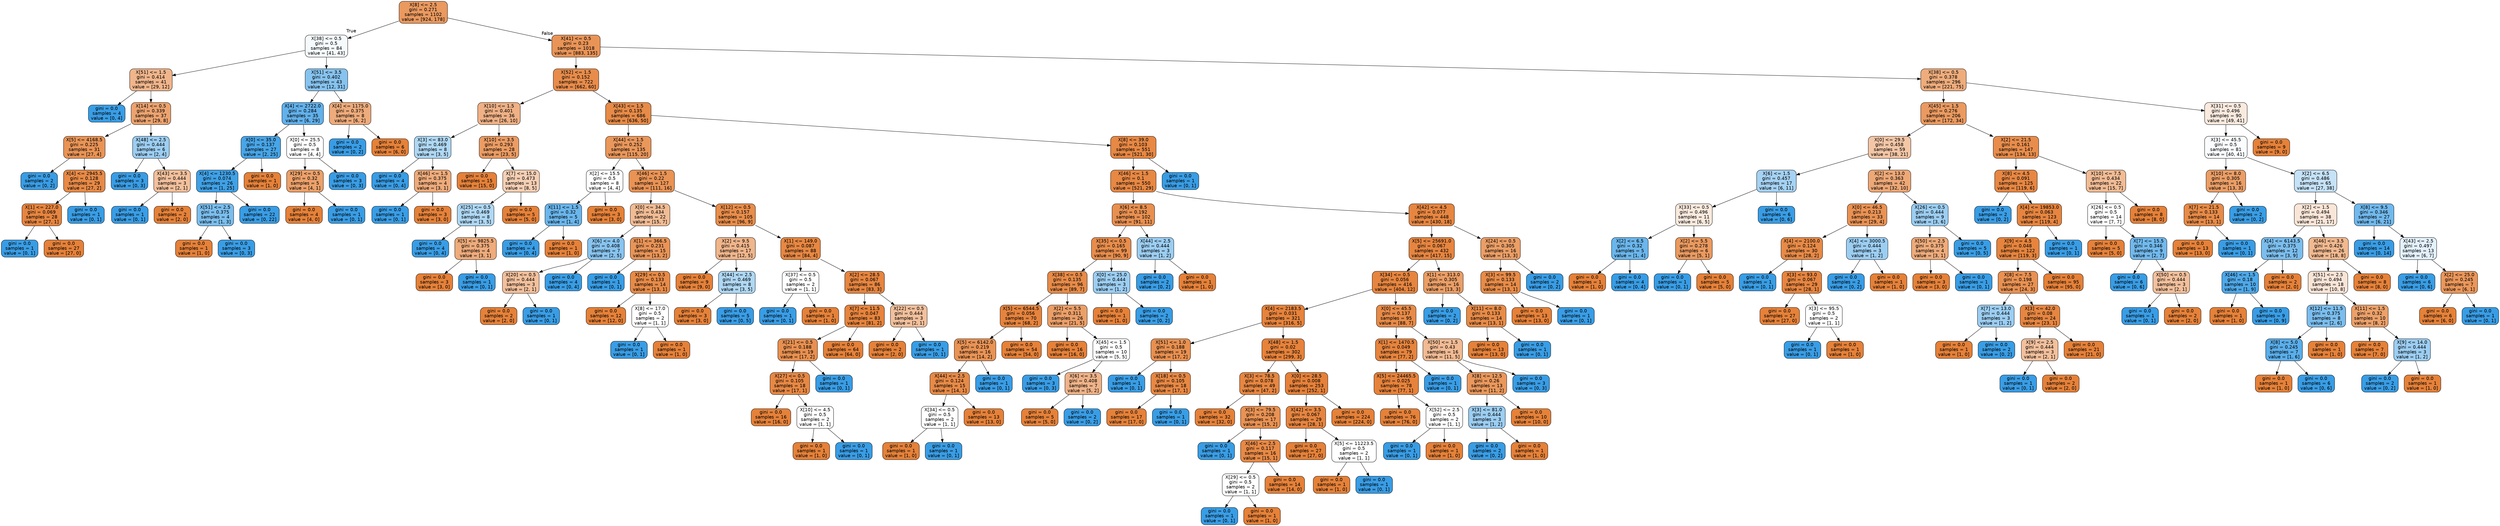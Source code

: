 digraph Tree {
node [shape=box, style="filled, rounded", color="black", fontname=helvetica] ;
edge [fontname=helvetica] ;
0 [label="X[8] <= 2.5\ngini = 0.271\nsamples = 1102\nvalue = [924, 178]", fillcolor="#e58139ce"] ;
1 [label="X[38] <= 0.5\ngini = 0.5\nsamples = 84\nvalue = [41, 43]", fillcolor="#399de50c"] ;
0 -> 1 [labeldistance=2.5, labelangle=45, headlabel="True"] ;
2 [label="X[51] <= 1.5\ngini = 0.414\nsamples = 41\nvalue = [29, 12]", fillcolor="#e5813995"] ;
1 -> 2 ;
3 [label="gini = 0.0\nsamples = 4\nvalue = [0, 4]", fillcolor="#399de5ff"] ;
2 -> 3 ;
4 [label="X[14] <= 0.5\ngini = 0.339\nsamples = 37\nvalue = [29, 8]", fillcolor="#e58139b9"] ;
2 -> 4 ;
5 [label="X[5] <= 4168.5\ngini = 0.225\nsamples = 31\nvalue = [27, 4]", fillcolor="#e58139d9"] ;
4 -> 5 ;
6 [label="gini = 0.0\nsamples = 2\nvalue = [0, 2]", fillcolor="#399de5ff"] ;
5 -> 6 ;
7 [label="X[4] <= 2945.5\ngini = 0.128\nsamples = 29\nvalue = [27, 2]", fillcolor="#e58139ec"] ;
5 -> 7 ;
8 [label="X[1] <= 227.0\ngini = 0.069\nsamples = 28\nvalue = [27, 1]", fillcolor="#e58139f6"] ;
7 -> 8 ;
9 [label="gini = 0.0\nsamples = 1\nvalue = [0, 1]", fillcolor="#399de5ff"] ;
8 -> 9 ;
10 [label="gini = 0.0\nsamples = 27\nvalue = [27, 0]", fillcolor="#e58139ff"] ;
8 -> 10 ;
11 [label="gini = 0.0\nsamples = 1\nvalue = [0, 1]", fillcolor="#399de5ff"] ;
7 -> 11 ;
12 [label="X[48] <= 2.5\ngini = 0.444\nsamples = 6\nvalue = [2, 4]", fillcolor="#399de57f"] ;
4 -> 12 ;
13 [label="gini = 0.0\nsamples = 3\nvalue = [0, 3]", fillcolor="#399de5ff"] ;
12 -> 13 ;
14 [label="X[43] <= 3.5\ngini = 0.444\nsamples = 3\nvalue = [2, 1]", fillcolor="#e581397f"] ;
12 -> 14 ;
15 [label="gini = 0.0\nsamples = 1\nvalue = [0, 1]", fillcolor="#399de5ff"] ;
14 -> 15 ;
16 [label="gini = 0.0\nsamples = 2\nvalue = [2, 0]", fillcolor="#e58139ff"] ;
14 -> 16 ;
17 [label="X[51] <= 3.5\ngini = 0.402\nsamples = 43\nvalue = [12, 31]", fillcolor="#399de59c"] ;
1 -> 17 ;
18 [label="X[4] <= 2722.0\ngini = 0.284\nsamples = 35\nvalue = [6, 29]", fillcolor="#399de5ca"] ;
17 -> 18 ;
19 [label="X[0] <= 35.0\ngini = 0.137\nsamples = 27\nvalue = [2, 25]", fillcolor="#399de5eb"] ;
18 -> 19 ;
20 [label="X[4] <= 1230.5\ngini = 0.074\nsamples = 26\nvalue = [1, 25]", fillcolor="#399de5f5"] ;
19 -> 20 ;
21 [label="X[51] <= 2.5\ngini = 0.375\nsamples = 4\nvalue = [1, 3]", fillcolor="#399de5aa"] ;
20 -> 21 ;
22 [label="gini = 0.0\nsamples = 1\nvalue = [1, 0]", fillcolor="#e58139ff"] ;
21 -> 22 ;
23 [label="gini = 0.0\nsamples = 3\nvalue = [0, 3]", fillcolor="#399de5ff"] ;
21 -> 23 ;
24 [label="gini = 0.0\nsamples = 22\nvalue = [0, 22]", fillcolor="#399de5ff"] ;
20 -> 24 ;
25 [label="gini = 0.0\nsamples = 1\nvalue = [1, 0]", fillcolor="#e58139ff"] ;
19 -> 25 ;
26 [label="X[0] <= 25.5\ngini = 0.5\nsamples = 8\nvalue = [4, 4]", fillcolor="#e5813900"] ;
18 -> 26 ;
27 [label="X[29] <= 0.5\ngini = 0.32\nsamples = 5\nvalue = [4, 1]", fillcolor="#e58139bf"] ;
26 -> 27 ;
28 [label="gini = 0.0\nsamples = 4\nvalue = [4, 0]", fillcolor="#e58139ff"] ;
27 -> 28 ;
29 [label="gini = 0.0\nsamples = 1\nvalue = [0, 1]", fillcolor="#399de5ff"] ;
27 -> 29 ;
30 [label="gini = 0.0\nsamples = 3\nvalue = [0, 3]", fillcolor="#399de5ff"] ;
26 -> 30 ;
31 [label="X[4] <= 1175.0\ngini = 0.375\nsamples = 8\nvalue = [6, 2]", fillcolor="#e58139aa"] ;
17 -> 31 ;
32 [label="gini = 0.0\nsamples = 2\nvalue = [0, 2]", fillcolor="#399de5ff"] ;
31 -> 32 ;
33 [label="gini = 0.0\nsamples = 6\nvalue = [6, 0]", fillcolor="#e58139ff"] ;
31 -> 33 ;
34 [label="X[41] <= 0.5\ngini = 0.23\nsamples = 1018\nvalue = [883, 135]", fillcolor="#e58139d8"] ;
0 -> 34 [labeldistance=2.5, labelangle=-45, headlabel="False"] ;
35 [label="X[52] <= 1.5\ngini = 0.152\nsamples = 722\nvalue = [662, 60]", fillcolor="#e58139e8"] ;
34 -> 35 ;
36 [label="X[10] <= 1.5\ngini = 0.401\nsamples = 36\nvalue = [26, 10]", fillcolor="#e581399d"] ;
35 -> 36 ;
37 [label="X[3] <= 83.0\ngini = 0.469\nsamples = 8\nvalue = [3, 5]", fillcolor="#399de566"] ;
36 -> 37 ;
38 [label="gini = 0.0\nsamples = 4\nvalue = [0, 4]", fillcolor="#399de5ff"] ;
37 -> 38 ;
39 [label="X[46] <= 1.5\ngini = 0.375\nsamples = 4\nvalue = [3, 1]", fillcolor="#e58139aa"] ;
37 -> 39 ;
40 [label="gini = 0.0\nsamples = 1\nvalue = [0, 1]", fillcolor="#399de5ff"] ;
39 -> 40 ;
41 [label="gini = 0.0\nsamples = 3\nvalue = [3, 0]", fillcolor="#e58139ff"] ;
39 -> 41 ;
42 [label="X[10] <= 3.5\ngini = 0.293\nsamples = 28\nvalue = [23, 5]", fillcolor="#e58139c8"] ;
36 -> 42 ;
43 [label="gini = 0.0\nsamples = 15\nvalue = [15, 0]", fillcolor="#e58139ff"] ;
42 -> 43 ;
44 [label="X[7] <= 15.0\ngini = 0.473\nsamples = 13\nvalue = [8, 5]", fillcolor="#e5813960"] ;
42 -> 44 ;
45 [label="X[25] <= 0.5\ngini = 0.469\nsamples = 8\nvalue = [3, 5]", fillcolor="#399de566"] ;
44 -> 45 ;
46 [label="gini = 0.0\nsamples = 4\nvalue = [0, 4]", fillcolor="#399de5ff"] ;
45 -> 46 ;
47 [label="X[5] <= 9825.5\ngini = 0.375\nsamples = 4\nvalue = [3, 1]", fillcolor="#e58139aa"] ;
45 -> 47 ;
48 [label="gini = 0.0\nsamples = 3\nvalue = [3, 0]", fillcolor="#e58139ff"] ;
47 -> 48 ;
49 [label="gini = 0.0\nsamples = 1\nvalue = [0, 1]", fillcolor="#399de5ff"] ;
47 -> 49 ;
50 [label="gini = 0.0\nsamples = 5\nvalue = [5, 0]", fillcolor="#e58139ff"] ;
44 -> 50 ;
51 [label="X[43] <= 1.5\ngini = 0.135\nsamples = 686\nvalue = [636, 50]", fillcolor="#e58139eb"] ;
35 -> 51 ;
52 [label="X[44] <= 1.5\ngini = 0.252\nsamples = 135\nvalue = [115, 20]", fillcolor="#e58139d3"] ;
51 -> 52 ;
53 [label="X[2] <= 15.5\ngini = 0.5\nsamples = 8\nvalue = [4, 4]", fillcolor="#e5813900"] ;
52 -> 53 ;
54 [label="X[11] <= 1.5\ngini = 0.32\nsamples = 5\nvalue = [1, 4]", fillcolor="#399de5bf"] ;
53 -> 54 ;
55 [label="gini = 0.0\nsamples = 4\nvalue = [0, 4]", fillcolor="#399de5ff"] ;
54 -> 55 ;
56 [label="gini = 0.0\nsamples = 1\nvalue = [1, 0]", fillcolor="#e58139ff"] ;
54 -> 56 ;
57 [label="gini = 0.0\nsamples = 3\nvalue = [3, 0]", fillcolor="#e58139ff"] ;
53 -> 57 ;
58 [label="X[46] <= 1.5\ngini = 0.22\nsamples = 127\nvalue = [111, 16]", fillcolor="#e58139da"] ;
52 -> 58 ;
59 [label="X[0] <= 34.5\ngini = 0.434\nsamples = 22\nvalue = [15, 7]", fillcolor="#e5813988"] ;
58 -> 59 ;
60 [label="X[6] <= 4.0\ngini = 0.408\nsamples = 7\nvalue = [2, 5]", fillcolor="#399de599"] ;
59 -> 60 ;
61 [label="X[20] <= 0.5\ngini = 0.444\nsamples = 3\nvalue = [2, 1]", fillcolor="#e581397f"] ;
60 -> 61 ;
62 [label="gini = 0.0\nsamples = 2\nvalue = [2, 0]", fillcolor="#e58139ff"] ;
61 -> 62 ;
63 [label="gini = 0.0\nsamples = 1\nvalue = [0, 1]", fillcolor="#399de5ff"] ;
61 -> 63 ;
64 [label="gini = 0.0\nsamples = 4\nvalue = [0, 4]", fillcolor="#399de5ff"] ;
60 -> 64 ;
65 [label="X[1] <= 366.5\ngini = 0.231\nsamples = 15\nvalue = [13, 2]", fillcolor="#e58139d8"] ;
59 -> 65 ;
66 [label="gini = 0.0\nsamples = 1\nvalue = [0, 1]", fillcolor="#399de5ff"] ;
65 -> 66 ;
67 [label="X[29] <= 0.5\ngini = 0.133\nsamples = 14\nvalue = [13, 1]", fillcolor="#e58139eb"] ;
65 -> 67 ;
68 [label="gini = 0.0\nsamples = 12\nvalue = [12, 0]", fillcolor="#e58139ff"] ;
67 -> 68 ;
69 [label="X[8] <= 17.0\ngini = 0.5\nsamples = 2\nvalue = [1, 1]", fillcolor="#e5813900"] ;
67 -> 69 ;
70 [label="gini = 0.0\nsamples = 1\nvalue = [0, 1]", fillcolor="#399de5ff"] ;
69 -> 70 ;
71 [label="gini = 0.0\nsamples = 1\nvalue = [1, 0]", fillcolor="#e58139ff"] ;
69 -> 71 ;
72 [label="X[12] <= 0.5\ngini = 0.157\nsamples = 105\nvalue = [96, 9]", fillcolor="#e58139e7"] ;
58 -> 72 ;
73 [label="X[2] <= 9.5\ngini = 0.415\nsamples = 17\nvalue = [12, 5]", fillcolor="#e5813995"] ;
72 -> 73 ;
74 [label="gini = 0.0\nsamples = 9\nvalue = [9, 0]", fillcolor="#e58139ff"] ;
73 -> 74 ;
75 [label="X[44] <= 2.5\ngini = 0.469\nsamples = 8\nvalue = [3, 5]", fillcolor="#399de566"] ;
73 -> 75 ;
76 [label="gini = 0.0\nsamples = 3\nvalue = [3, 0]", fillcolor="#e58139ff"] ;
75 -> 76 ;
77 [label="gini = 0.0\nsamples = 5\nvalue = [0, 5]", fillcolor="#399de5ff"] ;
75 -> 77 ;
78 [label="X[1] <= 149.0\ngini = 0.087\nsamples = 88\nvalue = [84, 4]", fillcolor="#e58139f3"] ;
72 -> 78 ;
79 [label="X[37] <= 0.5\ngini = 0.5\nsamples = 2\nvalue = [1, 1]", fillcolor="#e5813900"] ;
78 -> 79 ;
80 [label="gini = 0.0\nsamples = 1\nvalue = [0, 1]", fillcolor="#399de5ff"] ;
79 -> 80 ;
81 [label="gini = 0.0\nsamples = 1\nvalue = [1, 0]", fillcolor="#e58139ff"] ;
79 -> 81 ;
82 [label="X[2] <= 28.5\ngini = 0.067\nsamples = 86\nvalue = [83, 3]", fillcolor="#e58139f6"] ;
78 -> 82 ;
83 [label="X[7] <= 11.5\ngini = 0.047\nsamples = 83\nvalue = [81, 2]", fillcolor="#e58139f9"] ;
82 -> 83 ;
84 [label="X[21] <= 0.5\ngini = 0.188\nsamples = 19\nvalue = [17, 2]", fillcolor="#e58139e1"] ;
83 -> 84 ;
85 [label="X[27] <= 0.5\ngini = 0.105\nsamples = 18\nvalue = [17, 1]", fillcolor="#e58139f0"] ;
84 -> 85 ;
86 [label="gini = 0.0\nsamples = 16\nvalue = [16, 0]", fillcolor="#e58139ff"] ;
85 -> 86 ;
87 [label="X[10] <= 4.5\ngini = 0.5\nsamples = 2\nvalue = [1, 1]", fillcolor="#e5813900"] ;
85 -> 87 ;
88 [label="gini = 0.0\nsamples = 1\nvalue = [1, 0]", fillcolor="#e58139ff"] ;
87 -> 88 ;
89 [label="gini = 0.0\nsamples = 1\nvalue = [0, 1]", fillcolor="#399de5ff"] ;
87 -> 89 ;
90 [label="gini = 0.0\nsamples = 1\nvalue = [0, 1]", fillcolor="#399de5ff"] ;
84 -> 90 ;
91 [label="gini = 0.0\nsamples = 64\nvalue = [64, 0]", fillcolor="#e58139ff"] ;
83 -> 91 ;
92 [label="X[22] <= 0.5\ngini = 0.444\nsamples = 3\nvalue = [2, 1]", fillcolor="#e581397f"] ;
82 -> 92 ;
93 [label="gini = 0.0\nsamples = 2\nvalue = [2, 0]", fillcolor="#e58139ff"] ;
92 -> 93 ;
94 [label="gini = 0.0\nsamples = 1\nvalue = [0, 1]", fillcolor="#399de5ff"] ;
92 -> 94 ;
95 [label="X[8] <= 39.0\ngini = 0.103\nsamples = 551\nvalue = [521, 30]", fillcolor="#e58139f0"] ;
51 -> 95 ;
96 [label="X[46] <= 1.5\ngini = 0.1\nsamples = 550\nvalue = [521, 29]", fillcolor="#e58139f1"] ;
95 -> 96 ;
97 [label="X[6] <= 8.5\ngini = 0.192\nsamples = 102\nvalue = [91, 11]", fillcolor="#e58139e0"] ;
96 -> 97 ;
98 [label="X[35] <= 0.5\ngini = 0.165\nsamples = 99\nvalue = [90, 9]", fillcolor="#e58139e6"] ;
97 -> 98 ;
99 [label="X[38] <= 0.5\ngini = 0.135\nsamples = 96\nvalue = [89, 7]", fillcolor="#e58139eb"] ;
98 -> 99 ;
100 [label="X[5] <= 6544.5\ngini = 0.056\nsamples = 70\nvalue = [68, 2]", fillcolor="#e58139f8"] ;
99 -> 100 ;
101 [label="X[5] <= 6142.0\ngini = 0.219\nsamples = 16\nvalue = [14, 2]", fillcolor="#e58139db"] ;
100 -> 101 ;
102 [label="X[44] <= 2.5\ngini = 0.124\nsamples = 15\nvalue = [14, 1]", fillcolor="#e58139ed"] ;
101 -> 102 ;
103 [label="X[34] <= 0.5\ngini = 0.5\nsamples = 2\nvalue = [1, 1]", fillcolor="#e5813900"] ;
102 -> 103 ;
104 [label="gini = 0.0\nsamples = 1\nvalue = [1, 0]", fillcolor="#e58139ff"] ;
103 -> 104 ;
105 [label="gini = 0.0\nsamples = 1\nvalue = [0, 1]", fillcolor="#399de5ff"] ;
103 -> 105 ;
106 [label="gini = 0.0\nsamples = 13\nvalue = [13, 0]", fillcolor="#e58139ff"] ;
102 -> 106 ;
107 [label="gini = 0.0\nsamples = 1\nvalue = [0, 1]", fillcolor="#399de5ff"] ;
101 -> 107 ;
108 [label="gini = 0.0\nsamples = 54\nvalue = [54, 0]", fillcolor="#e58139ff"] ;
100 -> 108 ;
109 [label="X[2] <= 5.5\ngini = 0.311\nsamples = 26\nvalue = [21, 5]", fillcolor="#e58139c2"] ;
99 -> 109 ;
110 [label="gini = 0.0\nsamples = 16\nvalue = [16, 0]", fillcolor="#e58139ff"] ;
109 -> 110 ;
111 [label="X[45] <= 1.5\ngini = 0.5\nsamples = 10\nvalue = [5, 5]", fillcolor="#e5813900"] ;
109 -> 111 ;
112 [label="gini = 0.0\nsamples = 3\nvalue = [0, 3]", fillcolor="#399de5ff"] ;
111 -> 112 ;
113 [label="X[6] <= 3.5\ngini = 0.408\nsamples = 7\nvalue = [5, 2]", fillcolor="#e5813999"] ;
111 -> 113 ;
114 [label="gini = 0.0\nsamples = 5\nvalue = [5, 0]", fillcolor="#e58139ff"] ;
113 -> 114 ;
115 [label="gini = 0.0\nsamples = 2\nvalue = [0, 2]", fillcolor="#399de5ff"] ;
113 -> 115 ;
116 [label="X[0] <= 25.0\ngini = 0.444\nsamples = 3\nvalue = [1, 2]", fillcolor="#399de57f"] ;
98 -> 116 ;
117 [label="gini = 0.0\nsamples = 1\nvalue = [1, 0]", fillcolor="#e58139ff"] ;
116 -> 117 ;
118 [label="gini = 0.0\nsamples = 2\nvalue = [0, 2]", fillcolor="#399de5ff"] ;
116 -> 118 ;
119 [label="X[44] <= 2.5\ngini = 0.444\nsamples = 3\nvalue = [1, 2]", fillcolor="#399de57f"] ;
97 -> 119 ;
120 [label="gini = 0.0\nsamples = 2\nvalue = [0, 2]", fillcolor="#399de5ff"] ;
119 -> 120 ;
121 [label="gini = 0.0\nsamples = 1\nvalue = [1, 0]", fillcolor="#e58139ff"] ;
119 -> 121 ;
122 [label="X[42] <= 4.5\ngini = 0.077\nsamples = 448\nvalue = [430, 18]", fillcolor="#e58139f4"] ;
96 -> 122 ;
123 [label="X[5] <= 25691.0\ngini = 0.067\nsamples = 432\nvalue = [417, 15]", fillcolor="#e58139f6"] ;
122 -> 123 ;
124 [label="X[34] <= 0.5\ngini = 0.056\nsamples = 416\nvalue = [404, 12]", fillcolor="#e58139f7"] ;
123 -> 124 ;
125 [label="X[4] <= 2183.5\ngini = 0.031\nsamples = 321\nvalue = [316, 5]", fillcolor="#e58139fb"] ;
124 -> 125 ;
126 [label="X[51] <= 1.0\ngini = 0.188\nsamples = 19\nvalue = [17, 2]", fillcolor="#e58139e1"] ;
125 -> 126 ;
127 [label="gini = 0.0\nsamples = 1\nvalue = [0, 1]", fillcolor="#399de5ff"] ;
126 -> 127 ;
128 [label="X[18] <= 0.5\ngini = 0.105\nsamples = 18\nvalue = [17, 1]", fillcolor="#e58139f0"] ;
126 -> 128 ;
129 [label="gini = 0.0\nsamples = 17\nvalue = [17, 0]", fillcolor="#e58139ff"] ;
128 -> 129 ;
130 [label="gini = 0.0\nsamples = 1\nvalue = [0, 1]", fillcolor="#399de5ff"] ;
128 -> 130 ;
131 [label="X[48] <= 1.5\ngini = 0.02\nsamples = 302\nvalue = [299, 3]", fillcolor="#e58139fc"] ;
125 -> 131 ;
132 [label="X[3] <= 78.5\ngini = 0.078\nsamples = 49\nvalue = [47, 2]", fillcolor="#e58139f4"] ;
131 -> 132 ;
133 [label="gini = 0.0\nsamples = 32\nvalue = [32, 0]", fillcolor="#e58139ff"] ;
132 -> 133 ;
134 [label="X[3] <= 79.5\ngini = 0.208\nsamples = 17\nvalue = [15, 2]", fillcolor="#e58139dd"] ;
132 -> 134 ;
135 [label="gini = 0.0\nsamples = 1\nvalue = [0, 1]", fillcolor="#399de5ff"] ;
134 -> 135 ;
136 [label="X[46] <= 2.5\ngini = 0.117\nsamples = 16\nvalue = [15, 1]", fillcolor="#e58139ee"] ;
134 -> 136 ;
137 [label="X[29] <= 0.5\ngini = 0.5\nsamples = 2\nvalue = [1, 1]", fillcolor="#e5813900"] ;
136 -> 137 ;
138 [label="gini = 0.0\nsamples = 1\nvalue = [0, 1]", fillcolor="#399de5ff"] ;
137 -> 138 ;
139 [label="gini = 0.0\nsamples = 1\nvalue = [1, 0]", fillcolor="#e58139ff"] ;
137 -> 139 ;
140 [label="gini = 0.0\nsamples = 14\nvalue = [14, 0]", fillcolor="#e58139ff"] ;
136 -> 140 ;
141 [label="X[0] <= 28.5\ngini = 0.008\nsamples = 253\nvalue = [252, 1]", fillcolor="#e58139fe"] ;
131 -> 141 ;
142 [label="X[42] <= 3.5\ngini = 0.067\nsamples = 29\nvalue = [28, 1]", fillcolor="#e58139f6"] ;
141 -> 142 ;
143 [label="gini = 0.0\nsamples = 27\nvalue = [27, 0]", fillcolor="#e58139ff"] ;
142 -> 143 ;
144 [label="X[5] <= 11223.5\ngini = 0.5\nsamples = 2\nvalue = [1, 1]", fillcolor="#e5813900"] ;
142 -> 144 ;
145 [label="gini = 0.0\nsamples = 1\nvalue = [1, 0]", fillcolor="#e58139ff"] ;
144 -> 145 ;
146 [label="gini = 0.0\nsamples = 1\nvalue = [0, 1]", fillcolor="#399de5ff"] ;
144 -> 146 ;
147 [label="gini = 0.0\nsamples = 224\nvalue = [224, 0]", fillcolor="#e58139ff"] ;
141 -> 147 ;
148 [label="X[0] <= 45.5\ngini = 0.137\nsamples = 95\nvalue = [88, 7]", fillcolor="#e58139eb"] ;
124 -> 148 ;
149 [label="X[1] <= 1470.5\ngini = 0.049\nsamples = 79\nvalue = [77, 2]", fillcolor="#e58139f8"] ;
148 -> 149 ;
150 [label="X[5] <= 24465.5\ngini = 0.025\nsamples = 78\nvalue = [77, 1]", fillcolor="#e58139fc"] ;
149 -> 150 ;
151 [label="gini = 0.0\nsamples = 76\nvalue = [76, 0]", fillcolor="#e58139ff"] ;
150 -> 151 ;
152 [label="X[52] <= 2.5\ngini = 0.5\nsamples = 2\nvalue = [1, 1]", fillcolor="#e5813900"] ;
150 -> 152 ;
153 [label="gini = 0.0\nsamples = 1\nvalue = [0, 1]", fillcolor="#399de5ff"] ;
152 -> 153 ;
154 [label="gini = 0.0\nsamples = 1\nvalue = [1, 0]", fillcolor="#e58139ff"] ;
152 -> 154 ;
155 [label="gini = 0.0\nsamples = 1\nvalue = [0, 1]", fillcolor="#399de5ff"] ;
149 -> 155 ;
156 [label="X[50] <= 1.5\ngini = 0.43\nsamples = 16\nvalue = [11, 5]", fillcolor="#e581398b"] ;
148 -> 156 ;
157 [label="X[8] <= 12.5\ngini = 0.26\nsamples = 13\nvalue = [11, 2]", fillcolor="#e58139d1"] ;
156 -> 157 ;
158 [label="X[3] <= 81.0\ngini = 0.444\nsamples = 3\nvalue = [1, 2]", fillcolor="#399de57f"] ;
157 -> 158 ;
159 [label="gini = 0.0\nsamples = 2\nvalue = [0, 2]", fillcolor="#399de5ff"] ;
158 -> 159 ;
160 [label="gini = 0.0\nsamples = 1\nvalue = [1, 0]", fillcolor="#e58139ff"] ;
158 -> 160 ;
161 [label="gini = 0.0\nsamples = 10\nvalue = [10, 0]", fillcolor="#e58139ff"] ;
157 -> 161 ;
162 [label="gini = 0.0\nsamples = 3\nvalue = [0, 3]", fillcolor="#399de5ff"] ;
156 -> 162 ;
163 [label="X[1] <= 313.0\ngini = 0.305\nsamples = 16\nvalue = [13, 3]", fillcolor="#e58139c4"] ;
123 -> 163 ;
164 [label="gini = 0.0\nsamples = 2\nvalue = [0, 2]", fillcolor="#399de5ff"] ;
163 -> 164 ;
165 [label="X[11] <= 8.0\ngini = 0.133\nsamples = 14\nvalue = [13, 1]", fillcolor="#e58139eb"] ;
163 -> 165 ;
166 [label="gini = 0.0\nsamples = 13\nvalue = [13, 0]", fillcolor="#e58139ff"] ;
165 -> 166 ;
167 [label="gini = 0.0\nsamples = 1\nvalue = [0, 1]", fillcolor="#399de5ff"] ;
165 -> 167 ;
168 [label="X[24] <= 0.5\ngini = 0.305\nsamples = 16\nvalue = [13, 3]", fillcolor="#e58139c4"] ;
122 -> 168 ;
169 [label="X[3] <= 99.5\ngini = 0.133\nsamples = 14\nvalue = [13, 1]", fillcolor="#e58139eb"] ;
168 -> 169 ;
170 [label="gini = 0.0\nsamples = 13\nvalue = [13, 0]", fillcolor="#e58139ff"] ;
169 -> 170 ;
171 [label="gini = 0.0\nsamples = 1\nvalue = [0, 1]", fillcolor="#399de5ff"] ;
169 -> 171 ;
172 [label="gini = 0.0\nsamples = 2\nvalue = [0, 2]", fillcolor="#399de5ff"] ;
168 -> 172 ;
173 [label="gini = 0.0\nsamples = 1\nvalue = [0, 1]", fillcolor="#399de5ff"] ;
95 -> 173 ;
174 [label="X[38] <= 0.5\ngini = 0.378\nsamples = 296\nvalue = [221, 75]", fillcolor="#e58139a8"] ;
34 -> 174 ;
175 [label="X[45] <= 1.5\ngini = 0.276\nsamples = 206\nvalue = [172, 34]", fillcolor="#e58139cd"] ;
174 -> 175 ;
176 [label="X[0] <= 29.5\ngini = 0.458\nsamples = 59\nvalue = [38, 21]", fillcolor="#e5813972"] ;
175 -> 176 ;
177 [label="X[6] <= 1.5\ngini = 0.457\nsamples = 17\nvalue = [6, 11]", fillcolor="#399de574"] ;
176 -> 177 ;
178 [label="X[33] <= 0.5\ngini = 0.496\nsamples = 11\nvalue = [6, 5]", fillcolor="#e581392a"] ;
177 -> 178 ;
179 [label="X[2] <= 6.5\ngini = 0.32\nsamples = 5\nvalue = [1, 4]", fillcolor="#399de5bf"] ;
178 -> 179 ;
180 [label="gini = 0.0\nsamples = 1\nvalue = [1, 0]", fillcolor="#e58139ff"] ;
179 -> 180 ;
181 [label="gini = 0.0\nsamples = 4\nvalue = [0, 4]", fillcolor="#399de5ff"] ;
179 -> 181 ;
182 [label="X[2] <= 5.5\ngini = 0.278\nsamples = 6\nvalue = [5, 1]", fillcolor="#e58139cc"] ;
178 -> 182 ;
183 [label="gini = 0.0\nsamples = 1\nvalue = [0, 1]", fillcolor="#399de5ff"] ;
182 -> 183 ;
184 [label="gini = 0.0\nsamples = 5\nvalue = [5, 0]", fillcolor="#e58139ff"] ;
182 -> 184 ;
185 [label="gini = 0.0\nsamples = 6\nvalue = [0, 6]", fillcolor="#399de5ff"] ;
177 -> 185 ;
186 [label="X[2] <= 13.0\ngini = 0.363\nsamples = 42\nvalue = [32, 10]", fillcolor="#e58139af"] ;
176 -> 186 ;
187 [label="X[0] <= 46.5\ngini = 0.213\nsamples = 33\nvalue = [29, 4]", fillcolor="#e58139dc"] ;
186 -> 187 ;
188 [label="X[4] <= 2100.0\ngini = 0.124\nsamples = 30\nvalue = [28, 2]", fillcolor="#e58139ed"] ;
187 -> 188 ;
189 [label="gini = 0.0\nsamples = 1\nvalue = [0, 1]", fillcolor="#399de5ff"] ;
188 -> 189 ;
190 [label="X[3] <= 93.0\ngini = 0.067\nsamples = 29\nvalue = [28, 1]", fillcolor="#e58139f6"] ;
188 -> 190 ;
191 [label="gini = 0.0\nsamples = 27\nvalue = [27, 0]", fillcolor="#e58139ff"] ;
190 -> 191 ;
192 [label="X[3] <= 95.5\ngini = 0.5\nsamples = 2\nvalue = [1, 1]", fillcolor="#e5813900"] ;
190 -> 192 ;
193 [label="gini = 0.0\nsamples = 1\nvalue = [0, 1]", fillcolor="#399de5ff"] ;
192 -> 193 ;
194 [label="gini = 0.0\nsamples = 1\nvalue = [1, 0]", fillcolor="#e58139ff"] ;
192 -> 194 ;
195 [label="X[4] <= 3000.5\ngini = 0.444\nsamples = 3\nvalue = [1, 2]", fillcolor="#399de57f"] ;
187 -> 195 ;
196 [label="gini = 0.0\nsamples = 2\nvalue = [0, 2]", fillcolor="#399de5ff"] ;
195 -> 196 ;
197 [label="gini = 0.0\nsamples = 1\nvalue = [1, 0]", fillcolor="#e58139ff"] ;
195 -> 197 ;
198 [label="X[26] <= 0.5\ngini = 0.444\nsamples = 9\nvalue = [3, 6]", fillcolor="#399de57f"] ;
186 -> 198 ;
199 [label="X[50] <= 2.5\ngini = 0.375\nsamples = 4\nvalue = [3, 1]", fillcolor="#e58139aa"] ;
198 -> 199 ;
200 [label="gini = 0.0\nsamples = 3\nvalue = [3, 0]", fillcolor="#e58139ff"] ;
199 -> 200 ;
201 [label="gini = 0.0\nsamples = 1\nvalue = [0, 1]", fillcolor="#399de5ff"] ;
199 -> 201 ;
202 [label="gini = 0.0\nsamples = 5\nvalue = [0, 5]", fillcolor="#399de5ff"] ;
198 -> 202 ;
203 [label="X[2] <= 21.5\ngini = 0.161\nsamples = 147\nvalue = [134, 13]", fillcolor="#e58139e6"] ;
175 -> 203 ;
204 [label="X[8] <= 4.5\ngini = 0.091\nsamples = 125\nvalue = [119, 6]", fillcolor="#e58139f2"] ;
203 -> 204 ;
205 [label="gini = 0.0\nsamples = 2\nvalue = [0, 2]", fillcolor="#399de5ff"] ;
204 -> 205 ;
206 [label="X[4] <= 19853.0\ngini = 0.063\nsamples = 123\nvalue = [119, 4]", fillcolor="#e58139f6"] ;
204 -> 206 ;
207 [label="X[9] <= 4.5\ngini = 0.048\nsamples = 122\nvalue = [119, 3]", fillcolor="#e58139f9"] ;
206 -> 207 ;
208 [label="X[8] <= 7.5\ngini = 0.198\nsamples = 27\nvalue = [24, 3]", fillcolor="#e58139df"] ;
207 -> 208 ;
209 [label="X[7] <= 13.0\ngini = 0.444\nsamples = 3\nvalue = [1, 2]", fillcolor="#399de57f"] ;
208 -> 209 ;
210 [label="gini = 0.0\nsamples = 1\nvalue = [1, 0]", fillcolor="#e58139ff"] ;
209 -> 210 ;
211 [label="gini = 0.0\nsamples = 2\nvalue = [0, 2]", fillcolor="#399de5ff"] ;
209 -> 211 ;
212 [label="X[3] <= 42.0\ngini = 0.08\nsamples = 24\nvalue = [23, 1]", fillcolor="#e58139f4"] ;
208 -> 212 ;
213 [label="X[9] <= 2.5\ngini = 0.444\nsamples = 3\nvalue = [2, 1]", fillcolor="#e581397f"] ;
212 -> 213 ;
214 [label="gini = 0.0\nsamples = 1\nvalue = [0, 1]", fillcolor="#399de5ff"] ;
213 -> 214 ;
215 [label="gini = 0.0\nsamples = 2\nvalue = [2, 0]", fillcolor="#e58139ff"] ;
213 -> 215 ;
216 [label="gini = 0.0\nsamples = 21\nvalue = [21, 0]", fillcolor="#e58139ff"] ;
212 -> 216 ;
217 [label="gini = 0.0\nsamples = 95\nvalue = [95, 0]", fillcolor="#e58139ff"] ;
207 -> 217 ;
218 [label="gini = 0.0\nsamples = 1\nvalue = [0, 1]", fillcolor="#399de5ff"] ;
206 -> 218 ;
219 [label="X[10] <= 7.5\ngini = 0.434\nsamples = 22\nvalue = [15, 7]", fillcolor="#e5813988"] ;
203 -> 219 ;
220 [label="X[26] <= 0.5\ngini = 0.5\nsamples = 14\nvalue = [7, 7]", fillcolor="#e5813900"] ;
219 -> 220 ;
221 [label="gini = 0.0\nsamples = 5\nvalue = [5, 0]", fillcolor="#e58139ff"] ;
220 -> 221 ;
222 [label="X[7] <= 15.5\ngini = 0.346\nsamples = 9\nvalue = [2, 7]", fillcolor="#399de5b6"] ;
220 -> 222 ;
223 [label="gini = 0.0\nsamples = 6\nvalue = [0, 6]", fillcolor="#399de5ff"] ;
222 -> 223 ;
224 [label="X[50] <= 0.5\ngini = 0.444\nsamples = 3\nvalue = [2, 1]", fillcolor="#e581397f"] ;
222 -> 224 ;
225 [label="gini = 0.0\nsamples = 1\nvalue = [0, 1]", fillcolor="#399de5ff"] ;
224 -> 225 ;
226 [label="gini = 0.0\nsamples = 2\nvalue = [2, 0]", fillcolor="#e58139ff"] ;
224 -> 226 ;
227 [label="gini = 0.0\nsamples = 8\nvalue = [8, 0]", fillcolor="#e58139ff"] ;
219 -> 227 ;
228 [label="X[31] <= 0.5\ngini = 0.496\nsamples = 90\nvalue = [49, 41]", fillcolor="#e581392a"] ;
174 -> 228 ;
229 [label="X[3] <= 45.5\ngini = 0.5\nsamples = 81\nvalue = [40, 41]", fillcolor="#399de506"] ;
228 -> 229 ;
230 [label="X[10] <= 8.0\ngini = 0.305\nsamples = 16\nvalue = [13, 3]", fillcolor="#e58139c4"] ;
229 -> 230 ;
231 [label="X[7] <= 21.5\ngini = 0.133\nsamples = 14\nvalue = [13, 1]", fillcolor="#e58139eb"] ;
230 -> 231 ;
232 [label="gini = 0.0\nsamples = 13\nvalue = [13, 0]", fillcolor="#e58139ff"] ;
231 -> 232 ;
233 [label="gini = 0.0\nsamples = 1\nvalue = [0, 1]", fillcolor="#399de5ff"] ;
231 -> 233 ;
234 [label="gini = 0.0\nsamples = 2\nvalue = [0, 2]", fillcolor="#399de5ff"] ;
230 -> 234 ;
235 [label="X[2] <= 6.5\ngini = 0.486\nsamples = 65\nvalue = [27, 38]", fillcolor="#399de54a"] ;
229 -> 235 ;
236 [label="X[2] <= 1.5\ngini = 0.494\nsamples = 38\nvalue = [21, 17]", fillcolor="#e5813931"] ;
235 -> 236 ;
237 [label="X[4] <= 6143.5\ngini = 0.375\nsamples = 12\nvalue = [3, 9]", fillcolor="#399de5aa"] ;
236 -> 237 ;
238 [label="X[46] <= 1.5\ngini = 0.18\nsamples = 10\nvalue = [1, 9]", fillcolor="#399de5e3"] ;
237 -> 238 ;
239 [label="gini = 0.0\nsamples = 1\nvalue = [1, 0]", fillcolor="#e58139ff"] ;
238 -> 239 ;
240 [label="gini = 0.0\nsamples = 9\nvalue = [0, 9]", fillcolor="#399de5ff"] ;
238 -> 240 ;
241 [label="gini = 0.0\nsamples = 2\nvalue = [2, 0]", fillcolor="#e58139ff"] ;
237 -> 241 ;
242 [label="X[46] <= 3.5\ngini = 0.426\nsamples = 26\nvalue = [18, 8]", fillcolor="#e581398e"] ;
236 -> 242 ;
243 [label="X[51] <= 2.5\ngini = 0.494\nsamples = 18\nvalue = [10, 8]", fillcolor="#e5813933"] ;
242 -> 243 ;
244 [label="X[12] <= 11.5\ngini = 0.375\nsamples = 8\nvalue = [2, 6]", fillcolor="#399de5aa"] ;
243 -> 244 ;
245 [label="X[8] <= 5.0\ngini = 0.245\nsamples = 7\nvalue = [1, 6]", fillcolor="#399de5d4"] ;
244 -> 245 ;
246 [label="gini = 0.0\nsamples = 1\nvalue = [1, 0]", fillcolor="#e58139ff"] ;
245 -> 246 ;
247 [label="gini = 0.0\nsamples = 6\nvalue = [0, 6]", fillcolor="#399de5ff"] ;
245 -> 247 ;
248 [label="gini = 0.0\nsamples = 1\nvalue = [1, 0]", fillcolor="#e58139ff"] ;
244 -> 248 ;
249 [label="X[11] <= 1.5\ngini = 0.32\nsamples = 10\nvalue = [8, 2]", fillcolor="#e58139bf"] ;
243 -> 249 ;
250 [label="gini = 0.0\nsamples = 7\nvalue = [7, 0]", fillcolor="#e58139ff"] ;
249 -> 250 ;
251 [label="X[9] <= 14.0\ngini = 0.444\nsamples = 3\nvalue = [1, 2]", fillcolor="#399de57f"] ;
249 -> 251 ;
252 [label="gini = 0.0\nsamples = 2\nvalue = [0, 2]", fillcolor="#399de5ff"] ;
251 -> 252 ;
253 [label="gini = 0.0\nsamples = 1\nvalue = [1, 0]", fillcolor="#e58139ff"] ;
251 -> 253 ;
254 [label="gini = 0.0\nsamples = 8\nvalue = [8, 0]", fillcolor="#e58139ff"] ;
242 -> 254 ;
255 [label="X[8] <= 9.5\ngini = 0.346\nsamples = 27\nvalue = [6, 21]", fillcolor="#399de5b6"] ;
235 -> 255 ;
256 [label="gini = 0.0\nsamples = 14\nvalue = [0, 14]", fillcolor="#399de5ff"] ;
255 -> 256 ;
257 [label="X[43] <= 2.5\ngini = 0.497\nsamples = 13\nvalue = [6, 7]", fillcolor="#399de524"] ;
255 -> 257 ;
258 [label="gini = 0.0\nsamples = 6\nvalue = [0, 6]", fillcolor="#399de5ff"] ;
257 -> 258 ;
259 [label="X[2] <= 25.0\ngini = 0.245\nsamples = 7\nvalue = [6, 1]", fillcolor="#e58139d4"] ;
257 -> 259 ;
260 [label="gini = 0.0\nsamples = 6\nvalue = [6, 0]", fillcolor="#e58139ff"] ;
259 -> 260 ;
261 [label="gini = 0.0\nsamples = 1\nvalue = [0, 1]", fillcolor="#399de5ff"] ;
259 -> 261 ;
262 [label="gini = 0.0\nsamples = 9\nvalue = [9, 0]", fillcolor="#e58139ff"] ;
228 -> 262 ;
}